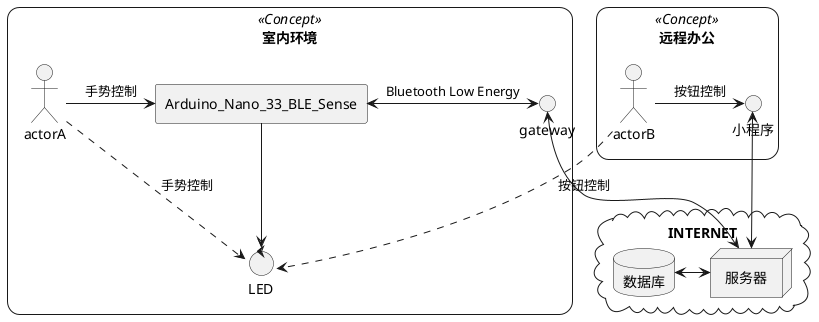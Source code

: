 @startuml
skinparam rectangle {
    roundCorner<<Concept>> 25
}

cloud INTERNET {
    database 数据库
    node 服务器
    数据库 <-> 服务器
}

rectangle "室内环境"<<Concept>> {
    rectangle Arduino_Nano_33_BLE_Sense
    interface gateway
    Arduino_Nano_33_BLE_Sense <-> gateway : Bluetooth Low Energy
    gateway <--> 服务器
    control LED
    Arduino_Nano_33_BLE_Sense --> LED
    actor actorA
    actorA -> Arduino_Nano_33_BLE_Sense : 手势控制
    actorA ..> LED : 手势控制
}
rectangle "远程办公"<<Concept>> {
    actor actorB
    interface "小程序" as phone
    actorB -> phone : 按钮控制
    actorB ..> LED : 按钮控制
    phone <--> 服务器
}
@enduml
